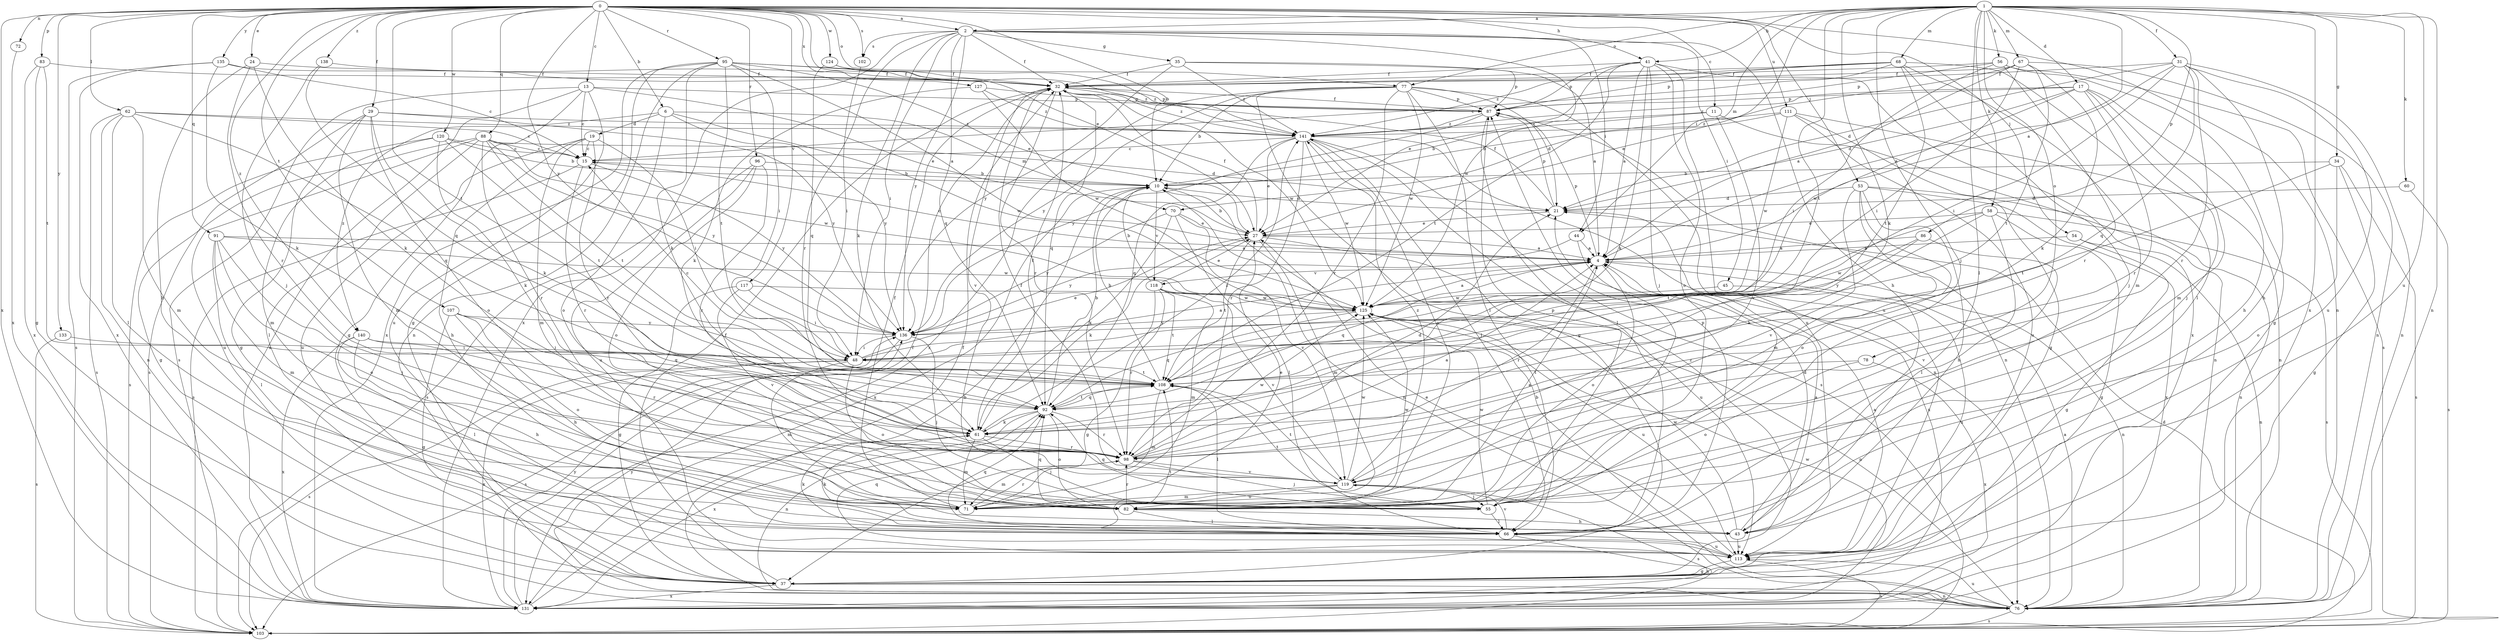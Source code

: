 strict digraph  {
0;
1;
2;
4;
6;
10;
11;
13;
15;
17;
19;
21;
24;
27;
29;
31;
32;
34;
35;
37;
41;
43;
44;
45;
48;
53;
54;
55;
56;
58;
60;
61;
62;
66;
67;
68;
70;
71;
72;
76;
77;
78;
82;
83;
86;
87;
88;
91;
92;
95;
96;
98;
102;
103;
107;
108;
111;
113;
117;
118;
119;
120;
124;
125;
127;
131;
133;
135;
136;
138;
140;
141;
0 -> 2  [label=a];
0 -> 6  [label=b];
0 -> 10  [label=b];
0 -> 11  [label=c];
0 -> 13  [label=c];
0 -> 24  [label=e];
0 -> 27  [label=e];
0 -> 29  [label=f];
0 -> 41  [label=h];
0 -> 53  [label=j];
0 -> 54  [label=j];
0 -> 62  [label=l];
0 -> 72  [label=n];
0 -> 76  [label=n];
0 -> 77  [label=o];
0 -> 83  [label=p];
0 -> 88  [label=q];
0 -> 91  [label=q];
0 -> 95  [label=r];
0 -> 96  [label=r];
0 -> 102  [label=s];
0 -> 107  [label=t];
0 -> 108  [label=t];
0 -> 111  [label=u];
0 -> 117  [label=v];
0 -> 120  [label=w];
0 -> 124  [label=w];
0 -> 127  [label=x];
0 -> 131  [label=x];
0 -> 133  [label=y];
0 -> 135  [label=y];
0 -> 136  [label=y];
0 -> 138  [label=z];
0 -> 140  [label=z];
1 -> 2  [label=a];
1 -> 4  [label=a];
1 -> 17  [label=d];
1 -> 31  [label=f];
1 -> 34  [label=g];
1 -> 41  [label=h];
1 -> 44  [label=i];
1 -> 55  [label=j];
1 -> 56  [label=k];
1 -> 58  [label=k];
1 -> 60  [label=k];
1 -> 61  [label=k];
1 -> 66  [label=l];
1 -> 67  [label=m];
1 -> 68  [label=m];
1 -> 70  [label=m];
1 -> 76  [label=n];
1 -> 77  [label=o];
1 -> 78  [label=o];
1 -> 86  [label=p];
1 -> 108  [label=t];
1 -> 113  [label=u];
1 -> 131  [label=x];
2 -> 32  [label=f];
2 -> 35  [label=g];
2 -> 43  [label=h];
2 -> 44  [label=i];
2 -> 45  [label=i];
2 -> 48  [label=i];
2 -> 61  [label=k];
2 -> 92  [label=q];
2 -> 98  [label=r];
2 -> 102  [label=s];
2 -> 125  [label=w];
2 -> 131  [label=x];
2 -> 136  [label=y];
4 -> 15  [label=c];
4 -> 76  [label=n];
4 -> 82  [label=o];
4 -> 87  [label=p];
4 -> 92  [label=q];
4 -> 98  [label=r];
4 -> 118  [label=v];
6 -> 19  [label=d];
6 -> 70  [label=m];
6 -> 82  [label=o];
6 -> 125  [label=w];
6 -> 136  [label=y];
6 -> 140  [label=z];
10 -> 21  [label=d];
10 -> 76  [label=n];
10 -> 118  [label=v];
10 -> 131  [label=x];
11 -> 10  [label=b];
11 -> 76  [label=n];
11 -> 119  [label=v];
11 -> 141  [label=z];
13 -> 15  [label=c];
13 -> 27  [label=e];
13 -> 37  [label=g];
13 -> 87  [label=p];
13 -> 103  [label=s];
13 -> 113  [label=u];
13 -> 131  [label=x];
15 -> 10  [label=b];
15 -> 98  [label=r];
15 -> 103  [label=s];
15 -> 136  [label=y];
17 -> 21  [label=d];
17 -> 43  [label=h];
17 -> 55  [label=j];
17 -> 71  [label=m];
17 -> 87  [label=p];
17 -> 98  [label=r];
17 -> 125  [label=w];
17 -> 141  [label=z];
19 -> 15  [label=c];
19 -> 43  [label=h];
19 -> 48  [label=i];
19 -> 71  [label=m];
19 -> 98  [label=r];
19 -> 113  [label=u];
21 -> 27  [label=e];
21 -> 32  [label=f];
21 -> 87  [label=p];
21 -> 131  [label=x];
24 -> 32  [label=f];
24 -> 43  [label=h];
24 -> 61  [label=k];
24 -> 98  [label=r];
27 -> 4  [label=a];
27 -> 10  [label=b];
27 -> 32  [label=f];
27 -> 61  [label=k];
27 -> 71  [label=m];
27 -> 108  [label=t];
27 -> 113  [label=u];
29 -> 37  [label=g];
29 -> 61  [label=k];
29 -> 71  [label=m];
29 -> 82  [label=o];
29 -> 103  [label=s];
29 -> 136  [label=y];
29 -> 141  [label=z];
31 -> 4  [label=a];
31 -> 21  [label=d];
31 -> 32  [label=f];
31 -> 43  [label=h];
31 -> 48  [label=i];
31 -> 76  [label=n];
31 -> 92  [label=q];
31 -> 98  [label=r];
31 -> 113  [label=u];
32 -> 87  [label=p];
32 -> 92  [label=q];
32 -> 98  [label=r];
32 -> 119  [label=v];
32 -> 125  [label=w];
32 -> 141  [label=z];
34 -> 10  [label=b];
34 -> 37  [label=g];
34 -> 82  [label=o];
34 -> 103  [label=s];
34 -> 108  [label=t];
35 -> 4  [label=a];
35 -> 32  [label=f];
35 -> 87  [label=p];
35 -> 136  [label=y];
35 -> 141  [label=z];
37 -> 32  [label=f];
37 -> 76  [label=n];
37 -> 131  [label=x];
37 -> 141  [label=z];
41 -> 4  [label=a];
41 -> 27  [label=e];
41 -> 32  [label=f];
41 -> 55  [label=j];
41 -> 61  [label=k];
41 -> 82  [label=o];
41 -> 87  [label=p];
41 -> 108  [label=t];
41 -> 113  [label=u];
41 -> 131  [label=x];
43 -> 4  [label=a];
43 -> 21  [label=d];
43 -> 61  [label=k];
43 -> 113  [label=u];
43 -> 125  [label=w];
44 -> 4  [label=a];
44 -> 55  [label=j];
44 -> 136  [label=y];
45 -> 113  [label=u];
45 -> 125  [label=w];
48 -> 4  [label=a];
48 -> 27  [label=e];
48 -> 71  [label=m];
48 -> 82  [label=o];
48 -> 103  [label=s];
48 -> 108  [label=t];
48 -> 131  [label=x];
53 -> 21  [label=d];
53 -> 43  [label=h];
53 -> 71  [label=m];
53 -> 76  [label=n];
53 -> 82  [label=o];
53 -> 119  [label=v];
53 -> 131  [label=x];
54 -> 4  [label=a];
54 -> 37  [label=g];
54 -> 76  [label=n];
55 -> 66  [label=l];
55 -> 87  [label=p];
55 -> 92  [label=q];
55 -> 108  [label=t];
55 -> 125  [label=w];
56 -> 32  [label=f];
56 -> 37  [label=g];
56 -> 48  [label=i];
56 -> 87  [label=p];
56 -> 98  [label=r];
56 -> 103  [label=s];
58 -> 27  [label=e];
58 -> 37  [label=g];
58 -> 61  [label=k];
58 -> 66  [label=l];
58 -> 103  [label=s];
58 -> 108  [label=t];
60 -> 21  [label=d];
60 -> 103  [label=s];
61 -> 32  [label=f];
61 -> 55  [label=j];
61 -> 71  [label=m];
61 -> 98  [label=r];
61 -> 141  [label=z];
62 -> 15  [label=c];
62 -> 66  [label=l];
62 -> 71  [label=m];
62 -> 76  [label=n];
62 -> 92  [label=q];
62 -> 103  [label=s];
62 -> 141  [label=z];
66 -> 61  [label=k];
66 -> 87  [label=p];
66 -> 92  [label=q];
66 -> 113  [label=u];
66 -> 119  [label=v];
66 -> 131  [label=x];
67 -> 4  [label=a];
67 -> 27  [label=e];
67 -> 32  [label=f];
67 -> 48  [label=i];
67 -> 61  [label=k];
67 -> 76  [label=n];
67 -> 108  [label=t];
68 -> 15  [label=c];
68 -> 32  [label=f];
68 -> 55  [label=j];
68 -> 66  [label=l];
68 -> 71  [label=m];
68 -> 87  [label=p];
68 -> 108  [label=t];
68 -> 141  [label=z];
70 -> 27  [label=e];
70 -> 61  [label=k];
70 -> 66  [label=l];
70 -> 119  [label=v];
70 -> 136  [label=y];
71 -> 27  [label=e];
71 -> 32  [label=f];
71 -> 98  [label=r];
71 -> 125  [label=w];
72 -> 131  [label=x];
76 -> 4  [label=a];
76 -> 10  [label=b];
76 -> 32  [label=f];
76 -> 103  [label=s];
76 -> 113  [label=u];
76 -> 136  [label=y];
77 -> 10  [label=b];
77 -> 21  [label=d];
77 -> 37  [label=g];
77 -> 66  [label=l];
77 -> 87  [label=p];
77 -> 98  [label=r];
77 -> 113  [label=u];
77 -> 125  [label=w];
77 -> 131  [label=x];
77 -> 136  [label=y];
78 -> 82  [label=o];
78 -> 108  [label=t];
78 -> 131  [label=x];
82 -> 4  [label=a];
82 -> 43  [label=h];
82 -> 66  [label=l];
82 -> 92  [label=q];
82 -> 98  [label=r];
83 -> 32  [label=f];
83 -> 37  [label=g];
83 -> 108  [label=t];
83 -> 131  [label=x];
86 -> 4  [label=a];
86 -> 119  [label=v];
86 -> 125  [label=w];
86 -> 136  [label=y];
87 -> 32  [label=f];
87 -> 66  [label=l];
87 -> 76  [label=n];
87 -> 136  [label=y];
87 -> 141  [label=z];
88 -> 15  [label=c];
88 -> 21  [label=d];
88 -> 37  [label=g];
88 -> 66  [label=l];
88 -> 98  [label=r];
88 -> 108  [label=t];
88 -> 113  [label=u];
88 -> 125  [label=w];
88 -> 136  [label=y];
91 -> 4  [label=a];
91 -> 55  [label=j];
91 -> 66  [label=l];
91 -> 71  [label=m];
91 -> 82  [label=o];
91 -> 125  [label=w];
92 -> 10  [label=b];
92 -> 61  [label=k];
92 -> 76  [label=n];
92 -> 82  [label=o];
92 -> 98  [label=r];
92 -> 108  [label=t];
92 -> 131  [label=x];
95 -> 4  [label=a];
95 -> 27  [label=e];
95 -> 32  [label=f];
95 -> 37  [label=g];
95 -> 48  [label=i];
95 -> 61  [label=k];
95 -> 76  [label=n];
95 -> 108  [label=t];
95 -> 131  [label=x];
95 -> 141  [label=z];
96 -> 10  [label=b];
96 -> 82  [label=o];
96 -> 98  [label=r];
96 -> 103  [label=s];
96 -> 113  [label=u];
98 -> 4  [label=a];
98 -> 21  [label=d];
98 -> 55  [label=j];
98 -> 71  [label=m];
98 -> 119  [label=v];
98 -> 125  [label=w];
102 -> 48  [label=i];
103 -> 21  [label=d];
107 -> 37  [label=g];
107 -> 43  [label=h];
107 -> 82  [label=o];
107 -> 92  [label=q];
107 -> 136  [label=y];
108 -> 10  [label=b];
108 -> 15  [label=c];
108 -> 66  [label=l];
108 -> 71  [label=m];
108 -> 92  [label=q];
111 -> 10  [label=b];
111 -> 37  [label=g];
111 -> 76  [label=n];
111 -> 113  [label=u];
111 -> 125  [label=w];
111 -> 141  [label=z];
113 -> 4  [label=a];
113 -> 27  [label=e];
113 -> 37  [label=g];
113 -> 92  [label=q];
113 -> 103  [label=s];
113 -> 108  [label=t];
117 -> 37  [label=g];
117 -> 48  [label=i];
117 -> 119  [label=v];
117 -> 125  [label=w];
118 -> 10  [label=b];
118 -> 27  [label=e];
118 -> 37  [label=g];
118 -> 71  [label=m];
118 -> 98  [label=r];
118 -> 108  [label=t];
118 -> 119  [label=v];
118 -> 125  [label=w];
119 -> 32  [label=f];
119 -> 55  [label=j];
119 -> 71  [label=m];
119 -> 82  [label=o];
119 -> 103  [label=s];
119 -> 108  [label=t];
119 -> 125  [label=w];
119 -> 141  [label=z];
120 -> 10  [label=b];
120 -> 15  [label=c];
120 -> 61  [label=k];
120 -> 71  [label=m];
120 -> 103  [label=s];
120 -> 108  [label=t];
124 -> 32  [label=f];
124 -> 92  [label=q];
124 -> 141  [label=z];
125 -> 4  [label=a];
125 -> 76  [label=n];
125 -> 92  [label=q];
125 -> 113  [label=u];
125 -> 136  [label=y];
127 -> 61  [label=k];
127 -> 87  [label=p];
127 -> 125  [label=w];
127 -> 141  [label=z];
131 -> 10  [label=b];
131 -> 32  [label=f];
131 -> 125  [label=w];
131 -> 136  [label=y];
133 -> 48  [label=i];
133 -> 103  [label=s];
135 -> 15  [label=c];
135 -> 32  [label=f];
135 -> 61  [label=k];
135 -> 103  [label=s];
135 -> 131  [label=x];
136 -> 48  [label=i];
136 -> 55  [label=j];
136 -> 103  [label=s];
138 -> 32  [label=f];
138 -> 55  [label=j];
138 -> 92  [label=q];
140 -> 43  [label=h];
140 -> 48  [label=i];
140 -> 66  [label=l];
140 -> 98  [label=r];
140 -> 131  [label=x];
141 -> 15  [label=c];
141 -> 27  [label=e];
141 -> 66  [label=l];
141 -> 76  [label=n];
141 -> 82  [label=o];
141 -> 92  [label=q];
141 -> 98  [label=r];
141 -> 103  [label=s];
141 -> 125  [label=w];
}
